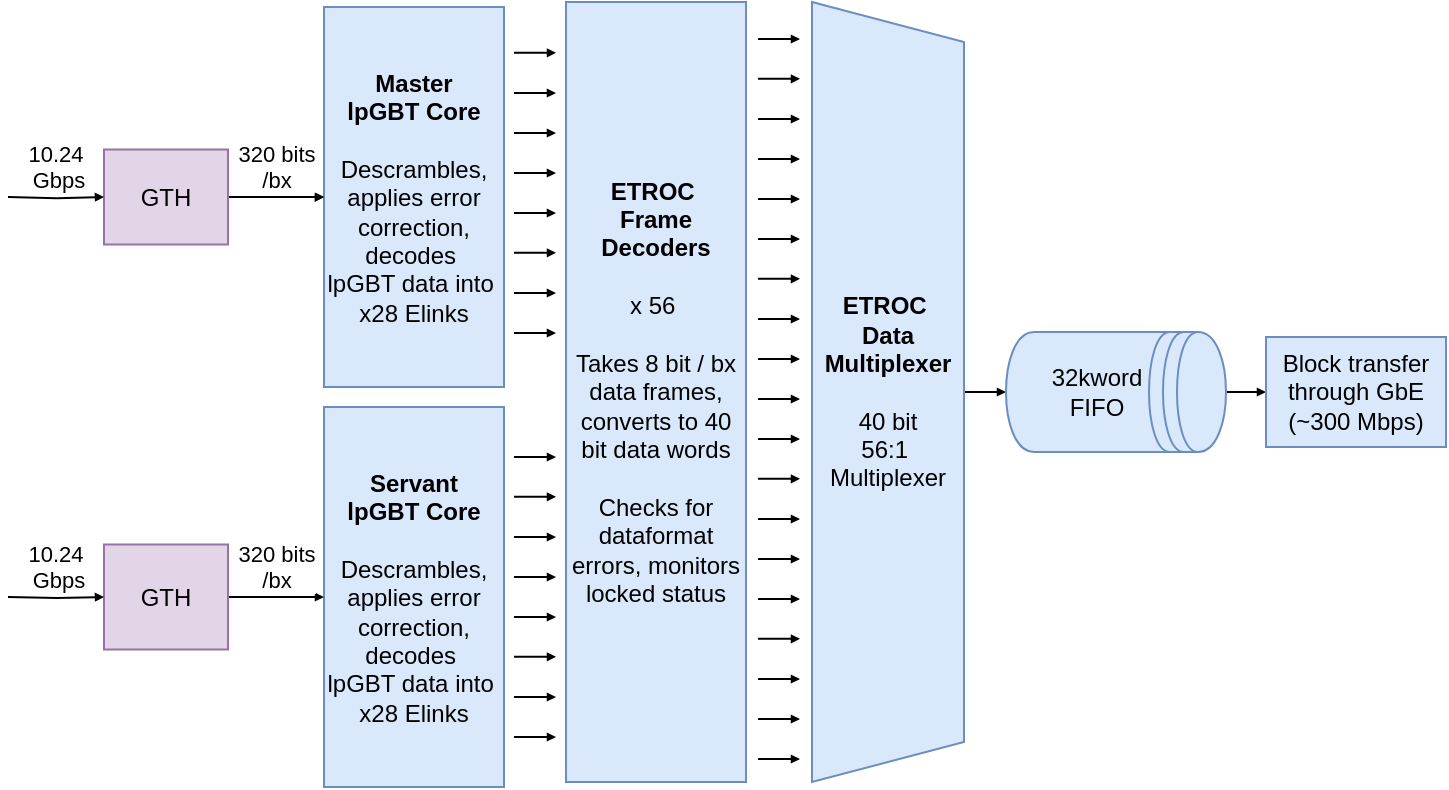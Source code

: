 <mxfile version="20.3.0" type="device"><diagram id="m0vvUTDa0OUVxGWFJz1T" name="Page-1"><mxGraphModel dx="1296" dy="1206" grid="1" gridSize="10" guides="1" tooltips="1" connect="1" arrows="1" fold="1" page="1" pageScale="1" pageWidth="850" pageHeight="1100" math="0" shadow="0"><root><mxCell id="0"/><mxCell id="1" parent="0"/><mxCell id="RiXHjK1VWNtlOVxAaB1O-2" value="&lt;b&gt;Master&lt;br&gt;lpGBT Core&lt;/b&gt;&lt;br&gt;&lt;br&gt;Descrambles, applies error correction, decodes&amp;nbsp;&lt;br&gt;lpGBT data into&amp;nbsp;&lt;br&gt;x28 Elinks" style="rounded=0;whiteSpace=wrap;html=1;fillColor=#dae8fc;strokeColor=#6c8ebf;" vertex="1" parent="1"><mxGeometry x="200" y="262.5" width="90" height="190" as="geometry"/></mxCell><mxCell id="RiXHjK1VWNtlOVxAaB1O-10" value="&lt;b&gt;Servant&lt;br&gt;lpGBT Core&lt;/b&gt;&lt;br&gt;&lt;br&gt;Descrambles, applies error correction, decodes&amp;nbsp;&lt;br&gt;lpGBT data into&amp;nbsp;&lt;br&gt;x28&amp;nbsp;Elinks" style="rounded=0;whiteSpace=wrap;html=1;fillColor=#dae8fc;strokeColor=#6c8ebf;" vertex="1" parent="1"><mxGeometry x="200" y="462.5" width="90" height="190" as="geometry"/></mxCell><mxCell id="RiXHjK1VWNtlOVxAaB1O-11" value="&lt;b&gt;ETROC&amp;nbsp;&lt;br&gt;Frame Decoders&lt;/b&gt;&lt;br&gt;&lt;br&gt;x 56&amp;nbsp;&lt;br&gt;&lt;br&gt;Takes 8 bit / bx data frames, converts to 40 bit data words&lt;br&gt;&lt;br&gt;Checks for dataformat errors, monitors locked status" style="rounded=0;whiteSpace=wrap;html=1;fillColor=#dae8fc;strokeColor=#6c8ebf;" vertex="1" parent="1"><mxGeometry x="321" y="260" width="90" height="390" as="geometry"/></mxCell><mxCell id="RiXHjK1VWNtlOVxAaB1O-144" style="edgeStyle=orthogonalEdgeStyle;shape=connector;rounded=0;orthogonalLoop=1;jettySize=auto;html=1;entryX=0.5;entryY=1;entryDx=0;entryDy=0;labelBackgroundColor=default;strokeColor=default;fontFamily=Helvetica;fontSize=11;fontColor=default;endArrow=block;endFill=1;startSize=5;endSize=2;" edge="1" parent="1" source="RiXHjK1VWNtlOVxAaB1O-16" target="RiXHjK1VWNtlOVxAaB1O-17"><mxGeometry relative="1" as="geometry"/></mxCell><mxCell id="RiXHjK1VWNtlOVxAaB1O-16" value="&lt;b&gt;ETROC&amp;nbsp;&lt;br&gt;Data&lt;br&gt;Multiplexer&lt;/b&gt;&lt;br&gt;&lt;br&gt;40 bit &lt;br&gt;56:1&amp;nbsp;&lt;br&gt;Multiplexer" style="shape=trapezoid;perimeter=trapezoidPerimeter;whiteSpace=wrap;html=1;fixedSize=1;fillColor=#dae8fc;strokeColor=#6c8ebf;rotation=0;labelPosition=center;verticalLabelPosition=middle;align=center;verticalAlign=middle;direction=south;" vertex="1" parent="1"><mxGeometry x="444" y="260" width="76" height="390" as="geometry"/></mxCell><mxCell id="RiXHjK1VWNtlOVxAaB1O-146" style="edgeStyle=orthogonalEdgeStyle;shape=connector;rounded=0;orthogonalLoop=1;jettySize=auto;html=1;exitX=0.5;exitY=0;exitDx=0;exitDy=0;entryX=0;entryY=0.5;entryDx=0;entryDy=0;labelBackgroundColor=default;strokeColor=default;fontFamily=Helvetica;fontSize=11;fontColor=default;endArrow=block;endFill=1;startSize=5;endSize=2;" edge="1" parent="1" source="RiXHjK1VWNtlOVxAaB1O-17" target="RiXHjK1VWNtlOVxAaB1O-19"><mxGeometry relative="1" as="geometry"/></mxCell><mxCell id="RiXHjK1VWNtlOVxAaB1O-17" value="32kword&lt;br&gt;FIFO" style="shape=datastore;whiteSpace=wrap;html=1;fillColor=#dae8fc;rotation=0;strokeColor=#6c8ebf;direction=south;" vertex="1" parent="1"><mxGeometry x="541" y="425" width="110" height="60" as="geometry"/></mxCell><mxCell id="RiXHjK1VWNtlOVxAaB1O-19" value="Block transfer through GbE&lt;br&gt;(~300 Mbps)" style="rounded=0;whiteSpace=wrap;html=1;fillColor=#dae8fc;strokeColor=#6c8ebf;" vertex="1" parent="1"><mxGeometry x="671" y="427.5" width="90" height="55" as="geometry"/></mxCell><mxCell id="RiXHjK1VWNtlOVxAaB1O-99" style="edgeStyle=orthogonalEdgeStyle;rounded=0;orthogonalLoop=1;jettySize=auto;html=1;exitX=0.5;exitY=0;exitDx=0;exitDy=0;entryX=0.5;entryY=1;entryDx=0;entryDy=0;endArrow=block;endFill=1;strokeWidth=1;startSize=5;endSize=2;" edge="1" parent="1"><mxGeometry relative="1" as="geometry"><mxPoint x="417" y="278.5" as="sourcePoint"/><mxPoint x="438" y="278.5" as="targetPoint"/></mxGeometry></mxCell><mxCell id="RiXHjK1VWNtlOVxAaB1O-100" style="edgeStyle=orthogonalEdgeStyle;rounded=0;orthogonalLoop=1;jettySize=auto;html=1;exitX=0.5;exitY=0;exitDx=0;exitDy=0;entryX=0.5;entryY=1;entryDx=0;entryDy=0;endArrow=block;endFill=1;strokeWidth=1;startSize=5;endSize=2;" edge="1" parent="1"><mxGeometry relative="1" as="geometry"><mxPoint x="417" y="298.39" as="sourcePoint"/><mxPoint x="438" y="298.39" as="targetPoint"/></mxGeometry></mxCell><mxCell id="RiXHjK1VWNtlOVxAaB1O-101" style="edgeStyle=orthogonalEdgeStyle;rounded=0;orthogonalLoop=1;jettySize=auto;html=1;exitX=0.5;exitY=0;exitDx=0;exitDy=0;entryX=0.5;entryY=1;entryDx=0;entryDy=0;endArrow=block;endFill=1;strokeWidth=1;startSize=5;endSize=2;" edge="1" parent="1"><mxGeometry relative="1" as="geometry"><mxPoint x="417" y="318.5" as="sourcePoint"/><mxPoint x="438" y="318.5" as="targetPoint"/></mxGeometry></mxCell><mxCell id="RiXHjK1VWNtlOVxAaB1O-102" style="edgeStyle=orthogonalEdgeStyle;rounded=0;orthogonalLoop=1;jettySize=auto;html=1;exitX=0.5;exitY=0;exitDx=0;exitDy=0;entryX=0.5;entryY=1;entryDx=0;entryDy=0;endArrow=block;endFill=1;strokeWidth=1;startSize=5;endSize=2;" edge="1" parent="1"><mxGeometry relative="1" as="geometry"><mxPoint x="417" y="338.5" as="sourcePoint"/><mxPoint x="438" y="338.5" as="targetPoint"/></mxGeometry></mxCell><mxCell id="RiXHjK1VWNtlOVxAaB1O-103" style="edgeStyle=orthogonalEdgeStyle;rounded=0;orthogonalLoop=1;jettySize=auto;html=1;exitX=0.5;exitY=0;exitDx=0;exitDy=0;entryX=0.5;entryY=1;entryDx=0;entryDy=0;endArrow=block;endFill=1;strokeWidth=1;startSize=5;endSize=2;" edge="1" parent="1"><mxGeometry relative="1" as="geometry"><mxPoint x="417" y="358.5" as="sourcePoint"/><mxPoint x="438" y="358.5" as="targetPoint"/></mxGeometry></mxCell><mxCell id="RiXHjK1VWNtlOVxAaB1O-104" style="edgeStyle=orthogonalEdgeStyle;rounded=0;orthogonalLoop=1;jettySize=auto;html=1;exitX=0.5;exitY=0;exitDx=0;exitDy=0;entryX=0.5;entryY=1;entryDx=0;entryDy=0;endArrow=block;endFill=1;strokeWidth=1;startSize=5;endSize=2;" edge="1" parent="1"><mxGeometry relative="1" as="geometry"><mxPoint x="417" y="378.5" as="sourcePoint"/><mxPoint x="438" y="378.5" as="targetPoint"/></mxGeometry></mxCell><mxCell id="RiXHjK1VWNtlOVxAaB1O-105" style="edgeStyle=orthogonalEdgeStyle;rounded=0;orthogonalLoop=1;jettySize=auto;html=1;exitX=0.5;exitY=0;exitDx=0;exitDy=0;entryX=0.5;entryY=1;entryDx=0;entryDy=0;endArrow=block;endFill=1;strokeWidth=1;startSize=5;endSize=2;" edge="1" parent="1"><mxGeometry relative="1" as="geometry"><mxPoint x="417" y="398.39" as="sourcePoint"/><mxPoint x="438" y="398.39" as="targetPoint"/></mxGeometry></mxCell><mxCell id="RiXHjK1VWNtlOVxAaB1O-106" style="edgeStyle=orthogonalEdgeStyle;rounded=0;orthogonalLoop=1;jettySize=auto;html=1;exitX=0.5;exitY=0;exitDx=0;exitDy=0;entryX=0.5;entryY=1;entryDx=0;entryDy=0;endArrow=block;endFill=1;strokeWidth=1;startSize=5;endSize=2;" edge="1" parent="1"><mxGeometry relative="1" as="geometry"><mxPoint x="417" y="418.5" as="sourcePoint"/><mxPoint x="438" y="418.5" as="targetPoint"/></mxGeometry></mxCell><mxCell id="RiXHjK1VWNtlOVxAaB1O-107" style="edgeStyle=orthogonalEdgeStyle;rounded=0;orthogonalLoop=1;jettySize=auto;html=1;exitX=0.5;exitY=0;exitDx=0;exitDy=0;entryX=0.5;entryY=1;entryDx=0;entryDy=0;endArrow=block;endFill=1;strokeWidth=1;startSize=5;endSize=2;" edge="1" parent="1"><mxGeometry relative="1" as="geometry"><mxPoint x="417" y="438.5" as="sourcePoint"/><mxPoint x="438" y="438.5" as="targetPoint"/></mxGeometry></mxCell><mxCell id="RiXHjK1VWNtlOVxAaB1O-108" style="edgeStyle=orthogonalEdgeStyle;rounded=0;orthogonalLoop=1;jettySize=auto;html=1;exitX=0.5;exitY=0;exitDx=0;exitDy=0;entryX=0.5;entryY=1;entryDx=0;entryDy=0;endArrow=block;endFill=1;strokeWidth=1;startSize=5;endSize=2;" edge="1" parent="1"><mxGeometry relative="1" as="geometry"><mxPoint x="417" y="458.5" as="sourcePoint"/><mxPoint x="438" y="458.5" as="targetPoint"/></mxGeometry></mxCell><mxCell id="RiXHjK1VWNtlOVxAaB1O-109" style="edgeStyle=orthogonalEdgeStyle;rounded=0;orthogonalLoop=1;jettySize=auto;html=1;exitX=0.5;exitY=0;exitDx=0;exitDy=0;entryX=0.5;entryY=1;entryDx=0;entryDy=0;endArrow=block;endFill=1;strokeWidth=1;startSize=5;endSize=2;" edge="1" parent="1"><mxGeometry relative="1" as="geometry"><mxPoint x="417" y="478.5" as="sourcePoint"/><mxPoint x="438" y="478.5" as="targetPoint"/></mxGeometry></mxCell><mxCell id="RiXHjK1VWNtlOVxAaB1O-110" style="edgeStyle=orthogonalEdgeStyle;rounded=0;orthogonalLoop=1;jettySize=auto;html=1;exitX=0.5;exitY=0;exitDx=0;exitDy=0;entryX=0.5;entryY=1;entryDx=0;entryDy=0;endArrow=block;endFill=1;strokeWidth=1;startSize=5;endSize=2;" edge="1" parent="1"><mxGeometry relative="1" as="geometry"><mxPoint x="417" y="498.39" as="sourcePoint"/><mxPoint x="438" y="498.39" as="targetPoint"/></mxGeometry></mxCell><mxCell id="RiXHjK1VWNtlOVxAaB1O-111" style="edgeStyle=orthogonalEdgeStyle;rounded=0;orthogonalLoop=1;jettySize=auto;html=1;exitX=0.5;exitY=0;exitDx=0;exitDy=0;entryX=0.5;entryY=1;entryDx=0;entryDy=0;endArrow=block;endFill=1;strokeWidth=1;startSize=5;endSize=2;" edge="1" parent="1"><mxGeometry relative="1" as="geometry"><mxPoint x="417" y="518.5" as="sourcePoint"/><mxPoint x="438" y="518.5" as="targetPoint"/></mxGeometry></mxCell><mxCell id="RiXHjK1VWNtlOVxAaB1O-112" style="edgeStyle=orthogonalEdgeStyle;rounded=0;orthogonalLoop=1;jettySize=auto;html=1;exitX=0.5;exitY=0;exitDx=0;exitDy=0;entryX=0.5;entryY=1;entryDx=0;entryDy=0;endArrow=block;endFill=1;strokeWidth=1;startSize=5;endSize=2;" edge="1" parent="1"><mxGeometry relative="1" as="geometry"><mxPoint x="417" y="538.5" as="sourcePoint"/><mxPoint x="438" y="538.5" as="targetPoint"/></mxGeometry></mxCell><mxCell id="RiXHjK1VWNtlOVxAaB1O-113" style="edgeStyle=orthogonalEdgeStyle;rounded=0;orthogonalLoop=1;jettySize=auto;html=1;exitX=0.5;exitY=0;exitDx=0;exitDy=0;entryX=0.5;entryY=1;entryDx=0;entryDy=0;endArrow=block;endFill=1;strokeWidth=1;startSize=5;endSize=2;" edge="1" parent="1"><mxGeometry relative="1" as="geometry"><mxPoint x="417" y="558.5" as="sourcePoint"/><mxPoint x="438" y="558.5" as="targetPoint"/></mxGeometry></mxCell><mxCell id="RiXHjK1VWNtlOVxAaB1O-114" style="edgeStyle=orthogonalEdgeStyle;rounded=0;orthogonalLoop=1;jettySize=auto;html=1;exitX=0.5;exitY=0;exitDx=0;exitDy=0;entryX=0.5;entryY=1;entryDx=0;entryDy=0;endArrow=block;endFill=1;strokeWidth=1;startSize=5;endSize=2;" edge="1" parent="1"><mxGeometry relative="1" as="geometry"><mxPoint x="417" y="578.39" as="sourcePoint"/><mxPoint x="438" y="578.39" as="targetPoint"/></mxGeometry></mxCell><mxCell id="RiXHjK1VWNtlOVxAaB1O-115" style="edgeStyle=orthogonalEdgeStyle;rounded=0;orthogonalLoop=1;jettySize=auto;html=1;exitX=0.5;exitY=0;exitDx=0;exitDy=0;entryX=0.5;entryY=1;entryDx=0;entryDy=0;endArrow=block;endFill=1;strokeWidth=1;startSize=5;endSize=2;" edge="1" parent="1"><mxGeometry relative="1" as="geometry"><mxPoint x="417" y="598.5" as="sourcePoint"/><mxPoint x="438" y="598.5" as="targetPoint"/></mxGeometry></mxCell><mxCell id="RiXHjK1VWNtlOVxAaB1O-116" style="edgeStyle=orthogonalEdgeStyle;rounded=0;orthogonalLoop=1;jettySize=auto;html=1;exitX=0.5;exitY=0;exitDx=0;exitDy=0;entryX=0.5;entryY=1;entryDx=0;entryDy=0;endArrow=block;endFill=1;strokeWidth=1;startSize=5;endSize=2;" edge="1" parent="1"><mxGeometry relative="1" as="geometry"><mxPoint x="417" y="618.5" as="sourcePoint"/><mxPoint x="438" y="618.5" as="targetPoint"/></mxGeometry></mxCell><mxCell id="RiXHjK1VWNtlOVxAaB1O-117" style="edgeStyle=orthogonalEdgeStyle;rounded=0;orthogonalLoop=1;jettySize=auto;html=1;exitX=0.5;exitY=0;exitDx=0;exitDy=0;entryX=0.5;entryY=1;entryDx=0;entryDy=0;endArrow=block;endFill=1;strokeWidth=1;startSize=5;endSize=2;" edge="1" parent="1"><mxGeometry relative="1" as="geometry"><mxPoint x="417" y="638.5" as="sourcePoint"/><mxPoint x="438" y="638.5" as="targetPoint"/></mxGeometry></mxCell><mxCell id="RiXHjK1VWNtlOVxAaB1O-119" style="edgeStyle=orthogonalEdgeStyle;rounded=0;orthogonalLoop=1;jettySize=auto;html=1;exitX=0.5;exitY=0;exitDx=0;exitDy=0;entryX=0.5;entryY=1;entryDx=0;entryDy=0;endArrow=block;endFill=1;strokeWidth=1;startSize=5;endSize=2;" edge="1" parent="1"><mxGeometry relative="1" as="geometry"><mxPoint x="295" y="285.39" as="sourcePoint"/><mxPoint x="316" y="285.39" as="targetPoint"/></mxGeometry></mxCell><mxCell id="RiXHjK1VWNtlOVxAaB1O-120" style="edgeStyle=orthogonalEdgeStyle;rounded=0;orthogonalLoop=1;jettySize=auto;html=1;exitX=0.5;exitY=0;exitDx=0;exitDy=0;entryX=0.5;entryY=1;entryDx=0;entryDy=0;endArrow=block;endFill=1;strokeWidth=1;startSize=5;endSize=2;" edge="1" parent="1"><mxGeometry relative="1" as="geometry"><mxPoint x="295" y="305.5" as="sourcePoint"/><mxPoint x="316" y="305.5" as="targetPoint"/></mxGeometry></mxCell><mxCell id="RiXHjK1VWNtlOVxAaB1O-121" style="edgeStyle=orthogonalEdgeStyle;rounded=0;orthogonalLoop=1;jettySize=auto;html=1;exitX=0.5;exitY=0;exitDx=0;exitDy=0;entryX=0.5;entryY=1;entryDx=0;entryDy=0;endArrow=block;endFill=1;strokeWidth=1;startSize=5;endSize=2;" edge="1" parent="1"><mxGeometry relative="1" as="geometry"><mxPoint x="295" y="325.5" as="sourcePoint"/><mxPoint x="316" y="325.5" as="targetPoint"/></mxGeometry></mxCell><mxCell id="RiXHjK1VWNtlOVxAaB1O-122" style="edgeStyle=orthogonalEdgeStyle;rounded=0;orthogonalLoop=1;jettySize=auto;html=1;exitX=0.5;exitY=0;exitDx=0;exitDy=0;entryX=0.5;entryY=1;entryDx=0;entryDy=0;endArrow=block;endFill=1;strokeWidth=1;startSize=5;endSize=2;" edge="1" parent="1"><mxGeometry relative="1" as="geometry"><mxPoint x="295" y="345.5" as="sourcePoint"/><mxPoint x="316" y="345.5" as="targetPoint"/></mxGeometry></mxCell><mxCell id="RiXHjK1VWNtlOVxAaB1O-123" style="edgeStyle=orthogonalEdgeStyle;rounded=0;orthogonalLoop=1;jettySize=auto;html=1;exitX=0.5;exitY=0;exitDx=0;exitDy=0;entryX=0.5;entryY=1;entryDx=0;entryDy=0;endArrow=block;endFill=1;strokeWidth=1;startSize=5;endSize=2;" edge="1" parent="1"><mxGeometry relative="1" as="geometry"><mxPoint x="295" y="365.5" as="sourcePoint"/><mxPoint x="316" y="365.5" as="targetPoint"/></mxGeometry></mxCell><mxCell id="RiXHjK1VWNtlOVxAaB1O-124" style="edgeStyle=orthogonalEdgeStyle;rounded=0;orthogonalLoop=1;jettySize=auto;html=1;exitX=0.5;exitY=0;exitDx=0;exitDy=0;entryX=0.5;entryY=1;entryDx=0;entryDy=0;endArrow=block;endFill=1;strokeWidth=1;startSize=5;endSize=2;" edge="1" parent="1"><mxGeometry relative="1" as="geometry"><mxPoint x="295" y="385.39" as="sourcePoint"/><mxPoint x="316" y="385.39" as="targetPoint"/></mxGeometry></mxCell><mxCell id="RiXHjK1VWNtlOVxAaB1O-125" style="edgeStyle=orthogonalEdgeStyle;rounded=0;orthogonalLoop=1;jettySize=auto;html=1;exitX=0.5;exitY=0;exitDx=0;exitDy=0;entryX=0.5;entryY=1;entryDx=0;entryDy=0;endArrow=block;endFill=1;strokeWidth=1;startSize=5;endSize=2;" edge="1" parent="1"><mxGeometry relative="1" as="geometry"><mxPoint x="295" y="405.5" as="sourcePoint"/><mxPoint x="316" y="405.5" as="targetPoint"/></mxGeometry></mxCell><mxCell id="RiXHjK1VWNtlOVxAaB1O-126" style="edgeStyle=orthogonalEdgeStyle;rounded=0;orthogonalLoop=1;jettySize=auto;html=1;exitX=0.5;exitY=0;exitDx=0;exitDy=0;entryX=0.5;entryY=1;entryDx=0;entryDy=0;endArrow=block;endFill=1;strokeWidth=1;startSize=5;endSize=2;" edge="1" parent="1"><mxGeometry relative="1" as="geometry"><mxPoint x="295" y="425.5" as="sourcePoint"/><mxPoint x="316" y="425.5" as="targetPoint"/></mxGeometry></mxCell><mxCell id="RiXHjK1VWNtlOVxAaB1O-128" style="edgeStyle=orthogonalEdgeStyle;rounded=0;orthogonalLoop=1;jettySize=auto;html=1;exitX=0.5;exitY=0;exitDx=0;exitDy=0;entryX=0.5;entryY=1;entryDx=0;entryDy=0;endArrow=block;endFill=1;strokeWidth=1;startSize=5;endSize=2;" edge="1" parent="1"><mxGeometry relative="1" as="geometry"><mxPoint x="295" y="487.5" as="sourcePoint"/><mxPoint x="316" y="487.5" as="targetPoint"/></mxGeometry></mxCell><mxCell id="RiXHjK1VWNtlOVxAaB1O-129" style="edgeStyle=orthogonalEdgeStyle;rounded=0;orthogonalLoop=1;jettySize=auto;html=1;exitX=0.5;exitY=0;exitDx=0;exitDy=0;entryX=0.5;entryY=1;entryDx=0;entryDy=0;endArrow=block;endFill=1;strokeWidth=1;startSize=5;endSize=2;" edge="1" parent="1"><mxGeometry relative="1" as="geometry"><mxPoint x="295" y="507.39" as="sourcePoint"/><mxPoint x="316" y="507.39" as="targetPoint"/></mxGeometry></mxCell><mxCell id="RiXHjK1VWNtlOVxAaB1O-130" style="edgeStyle=orthogonalEdgeStyle;rounded=0;orthogonalLoop=1;jettySize=auto;html=1;exitX=0.5;exitY=0;exitDx=0;exitDy=0;entryX=0.5;entryY=1;entryDx=0;entryDy=0;endArrow=block;endFill=1;strokeWidth=1;startSize=5;endSize=2;" edge="1" parent="1"><mxGeometry relative="1" as="geometry"><mxPoint x="295" y="527.5" as="sourcePoint"/><mxPoint x="316" y="527.5" as="targetPoint"/></mxGeometry></mxCell><mxCell id="RiXHjK1VWNtlOVxAaB1O-131" style="edgeStyle=orthogonalEdgeStyle;rounded=0;orthogonalLoop=1;jettySize=auto;html=1;exitX=0.5;exitY=0;exitDx=0;exitDy=0;entryX=0.5;entryY=1;entryDx=0;entryDy=0;endArrow=block;endFill=1;strokeWidth=1;startSize=5;endSize=2;" edge="1" parent="1"><mxGeometry relative="1" as="geometry"><mxPoint x="295" y="547.5" as="sourcePoint"/><mxPoint x="316" y="547.5" as="targetPoint"/></mxGeometry></mxCell><mxCell id="RiXHjK1VWNtlOVxAaB1O-132" style="edgeStyle=orthogonalEdgeStyle;rounded=0;orthogonalLoop=1;jettySize=auto;html=1;exitX=0.5;exitY=0;exitDx=0;exitDy=0;entryX=0.5;entryY=1;entryDx=0;entryDy=0;endArrow=block;endFill=1;strokeWidth=1;startSize=5;endSize=2;" edge="1" parent="1"><mxGeometry relative="1" as="geometry"><mxPoint x="295" y="567.5" as="sourcePoint"/><mxPoint x="316" y="567.5" as="targetPoint"/></mxGeometry></mxCell><mxCell id="RiXHjK1VWNtlOVxAaB1O-133" style="edgeStyle=orthogonalEdgeStyle;rounded=0;orthogonalLoop=1;jettySize=auto;html=1;exitX=0.5;exitY=0;exitDx=0;exitDy=0;entryX=0.5;entryY=1;entryDx=0;entryDy=0;endArrow=block;endFill=1;strokeWidth=1;startSize=5;endSize=2;" edge="1" parent="1"><mxGeometry relative="1" as="geometry"><mxPoint x="295" y="587.39" as="sourcePoint"/><mxPoint x="316" y="587.39" as="targetPoint"/></mxGeometry></mxCell><mxCell id="RiXHjK1VWNtlOVxAaB1O-134" style="edgeStyle=orthogonalEdgeStyle;rounded=0;orthogonalLoop=1;jettySize=auto;html=1;exitX=0.5;exitY=0;exitDx=0;exitDy=0;entryX=0.5;entryY=1;entryDx=0;entryDy=0;endArrow=block;endFill=1;strokeWidth=1;startSize=5;endSize=2;" edge="1" parent="1"><mxGeometry relative="1" as="geometry"><mxPoint x="295" y="607.5" as="sourcePoint"/><mxPoint x="316" y="607.5" as="targetPoint"/></mxGeometry></mxCell><mxCell id="RiXHjK1VWNtlOVxAaB1O-135" style="edgeStyle=orthogonalEdgeStyle;rounded=0;orthogonalLoop=1;jettySize=auto;html=1;exitX=0.5;exitY=0;exitDx=0;exitDy=0;entryX=0.5;entryY=1;entryDx=0;entryDy=0;endArrow=block;endFill=1;strokeWidth=1;startSize=5;endSize=2;" edge="1" parent="1"><mxGeometry relative="1" as="geometry"><mxPoint x="295" y="627.5" as="sourcePoint"/><mxPoint x="316" y="627.5" as="targetPoint"/></mxGeometry></mxCell><mxCell id="RiXHjK1VWNtlOVxAaB1O-142" value="320 bits&lt;br&gt;/bx" style="edgeStyle=orthogonalEdgeStyle;shape=connector;rounded=0;orthogonalLoop=1;jettySize=auto;html=1;labelBackgroundColor=default;strokeColor=default;fontFamily=Helvetica;fontSize=11;fontColor=default;endArrow=block;endFill=1;startSize=5;endSize=2;verticalAlign=bottom;" edge="1" parent="1" source="RiXHjK1VWNtlOVxAaB1O-140" target="RiXHjK1VWNtlOVxAaB1O-2"><mxGeometry relative="1" as="geometry"/></mxCell><mxCell id="RiXHjK1VWNtlOVxAaB1O-147" value="" style="edgeStyle=orthogonalEdgeStyle;shape=connector;rounded=0;orthogonalLoop=1;jettySize=auto;html=1;labelBackgroundColor=default;strokeColor=default;fontFamily=Helvetica;fontSize=11;fontColor=default;endArrow=block;endFill=1;startSize=5;endSize=2;" edge="1" parent="1" source="RiXHjK1VWNtlOVxAaB1O-140" target="RiXHjK1VWNtlOVxAaB1O-2"><mxGeometry relative="1" as="geometry"/></mxCell><mxCell id="RiXHjK1VWNtlOVxAaB1O-140" value="GTH" style="rounded=0;whiteSpace=wrap;html=1;fillColor=#e1d5e7;strokeColor=#9673a6;" vertex="1" parent="1"><mxGeometry x="90" y="333.75" width="62" height="47.5" as="geometry"/></mxCell><mxCell id="RiXHjK1VWNtlOVxAaB1O-143" value="320 bits&lt;br&gt;/bx" style="edgeStyle=orthogonalEdgeStyle;shape=connector;rounded=0;orthogonalLoop=1;jettySize=auto;html=1;exitX=1;exitY=0.5;exitDx=0;exitDy=0;entryX=0;entryY=0.5;entryDx=0;entryDy=0;labelBackgroundColor=default;strokeColor=default;fontFamily=Helvetica;fontSize=11;fontColor=default;endArrow=block;endFill=1;startSize=5;endSize=2;labelPosition=center;verticalLabelPosition=top;align=center;verticalAlign=bottom;" edge="1" parent="1" source="RiXHjK1VWNtlOVxAaB1O-141" target="RiXHjK1VWNtlOVxAaB1O-10"><mxGeometry relative="1" as="geometry"/></mxCell><mxCell id="RiXHjK1VWNtlOVxAaB1O-141" value="GTH" style="rounded=0;whiteSpace=wrap;html=1;fillColor=#e1d5e7;strokeColor=#9673a6;" vertex="1" parent="1"><mxGeometry x="90" y="531.25" width="62" height="52.5" as="geometry"/></mxCell><mxCell id="RiXHjK1VWNtlOVxAaB1O-154" value="10.24&amp;nbsp;&lt;br&gt;Gbps" style="edgeStyle=orthogonalEdgeStyle;shape=connector;rounded=0;orthogonalLoop=1;jettySize=auto;html=1;entryX=0;entryY=0.5;entryDx=0;entryDy=0;labelBackgroundColor=default;strokeColor=default;fontFamily=Helvetica;fontSize=11;fontColor=default;endArrow=block;endFill=1;startSize=5;endSize=2;verticalAlign=bottom;" edge="1" parent="1" target="RiXHjK1VWNtlOVxAaB1O-140"><mxGeometry relative="1" as="geometry"><mxPoint x="42" y="357.56" as="sourcePoint"/></mxGeometry></mxCell><mxCell id="RiXHjK1VWNtlOVxAaB1O-156" value="&lt;span style=&quot;color: rgb(0, 0, 0); font-family: Helvetica; font-size: 11px; font-style: normal; font-variant-ligatures: normal; font-variant-caps: normal; font-weight: 400; letter-spacing: normal; orphans: 2; text-align: center; text-indent: 0px; text-transform: none; widows: 2; word-spacing: 0px; -webkit-text-stroke-width: 0px; background-color: rgb(255, 255, 255); text-decoration-thickness: initial; text-decoration-style: initial; text-decoration-color: initial; float: none; display: inline !important;&quot;&gt;10.24&amp;nbsp;&lt;/span&gt;&lt;br style=&quot;color: rgb(0, 0, 0); font-family: Helvetica; font-size: 11px; font-style: normal; font-variant-ligatures: normal; font-variant-caps: normal; font-weight: 400; letter-spacing: normal; orphans: 2; text-align: center; text-indent: 0px; text-transform: none; widows: 2; word-spacing: 0px; -webkit-text-stroke-width: 0px; text-decoration-thickness: initial; text-decoration-style: initial; text-decoration-color: initial;&quot;&gt;&lt;span style=&quot;color: rgb(0, 0, 0); font-family: Helvetica; font-size: 11px; font-style: normal; font-variant-ligatures: normal; font-variant-caps: normal; font-weight: 400; letter-spacing: normal; orphans: 2; text-align: center; text-indent: 0px; text-transform: none; widows: 2; word-spacing: 0px; -webkit-text-stroke-width: 0px; background-color: rgb(255, 255, 255); text-decoration-thickness: initial; text-decoration-style: initial; text-decoration-color: initial; float: none; display: inline !important;&quot;&gt;Gbps&lt;/span&gt;" style="edgeStyle=orthogonalEdgeStyle;shape=connector;rounded=0;orthogonalLoop=1;jettySize=auto;html=1;exitX=1;exitY=0.5;exitDx=0;exitDy=0;entryX=0;entryY=0.5;entryDx=0;entryDy=0;labelBackgroundColor=default;strokeColor=default;fontFamily=Helvetica;fontSize=11;fontColor=default;endArrow=block;endFill=1;startSize=5;endSize=2;verticalAlign=bottom;" edge="1" parent="1" target="RiXHjK1VWNtlOVxAaB1O-141"><mxGeometry relative="1" as="geometry"><mxPoint x="42" y="557.5" as="sourcePoint"/></mxGeometry></mxCell></root></mxGraphModel></diagram></mxfile>